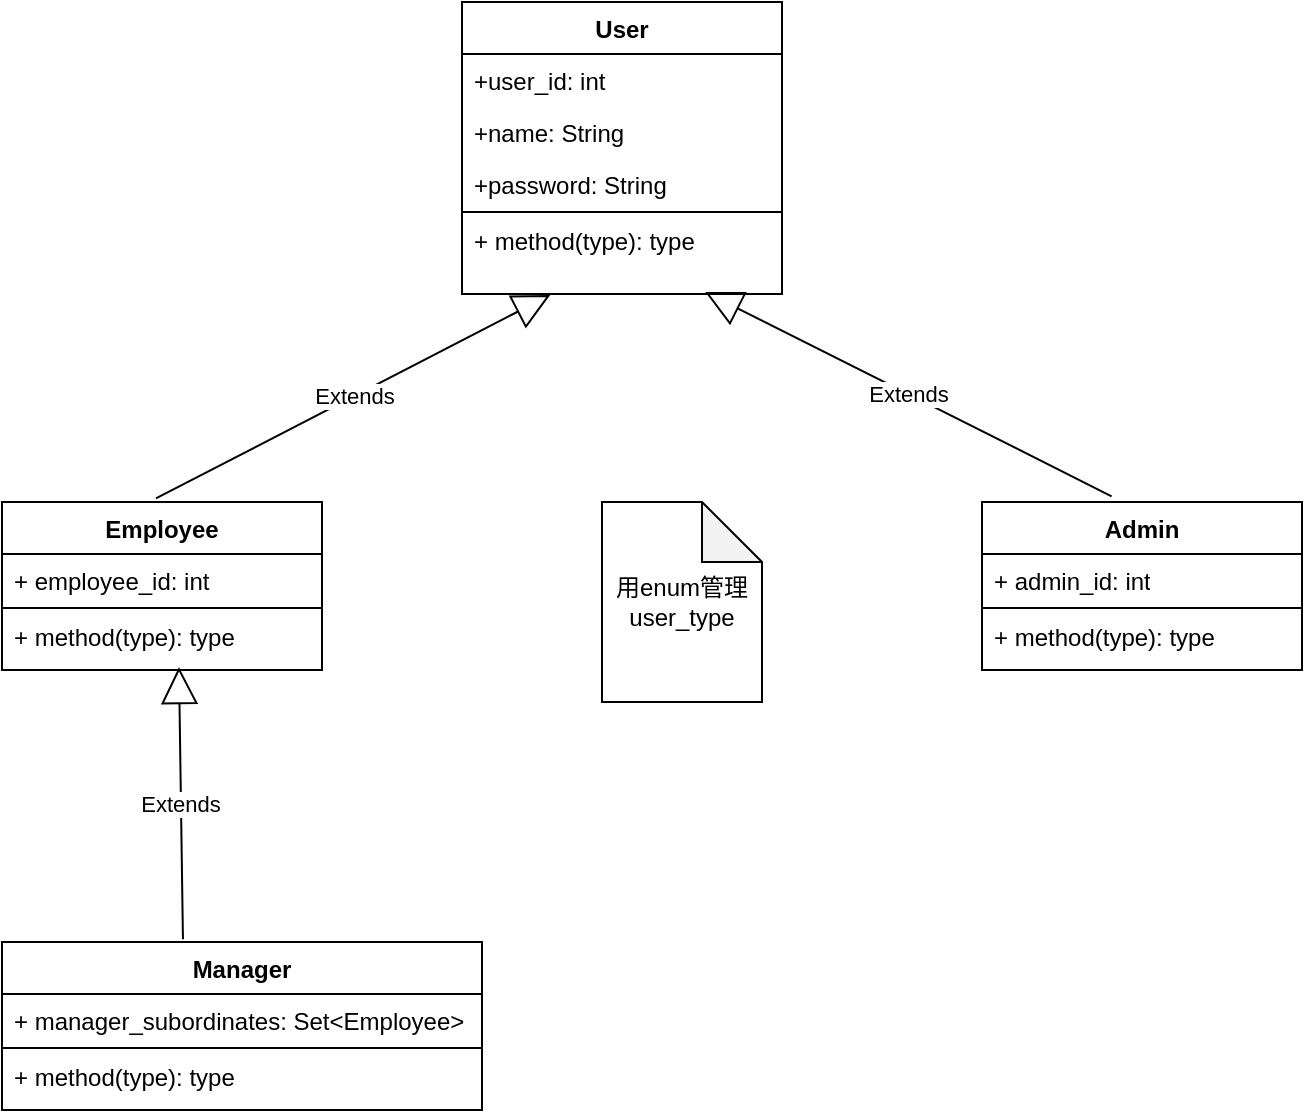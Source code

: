 <mxfile version="22.1.2" type="device">
  <diagram id="C5RBs43oDa-KdzZeNtuy" name="Page-1">
    <mxGraphModel dx="1198" dy="710" grid="1" gridSize="10" guides="1" tooltips="1" connect="1" arrows="1" fold="1" page="1" pageScale="1" pageWidth="827" pageHeight="1169" math="0" shadow="0">
      <root>
        <mxCell id="WIyWlLk6GJQsqaUBKTNV-0" />
        <mxCell id="WIyWlLk6GJQsqaUBKTNV-1" parent="WIyWlLk6GJQsqaUBKTNV-0" />
        <object label="Employee" name="&#xa;" id="UoDbLmpDUhlFbHAa9mgF-0">
          <mxCell style="swimlane;fontStyle=1;align=center;verticalAlign=top;childLayout=stackLayout;horizontal=1;startSize=26;horizontalStack=0;resizeParent=1;resizeParentMax=0;resizeLast=0;collapsible=1;marginBottom=0;whiteSpace=wrap;html=1;" vertex="1" parent="WIyWlLk6GJQsqaUBKTNV-1">
            <mxGeometry x="370" y="290" width="160" height="84" as="geometry">
              <mxRectangle x="370" y="290" width="100" height="30" as="alternateBounds" />
            </mxGeometry>
          </mxCell>
        </object>
        <mxCell id="UoDbLmpDUhlFbHAa9mgF-1" value="+ employee_id: int&lt;br&gt;" style="text;strokeColor=none;fillColor=none;align=left;verticalAlign=top;spacingLeft=4;spacingRight=4;overflow=hidden;rotatable=0;points=[[0,0.5],[1,0.5]];portConstraint=eastwest;whiteSpace=wrap;html=1;" vertex="1" parent="UoDbLmpDUhlFbHAa9mgF-0">
          <mxGeometry y="26" width="160" height="26" as="geometry" />
        </mxCell>
        <mxCell id="UoDbLmpDUhlFbHAa9mgF-2" value="" style="line;strokeWidth=1;fillColor=none;align=left;verticalAlign=middle;spacingTop=-1;spacingLeft=3;spacingRight=3;rotatable=0;labelPosition=right;points=[];portConstraint=eastwest;strokeColor=inherit;" vertex="1" parent="UoDbLmpDUhlFbHAa9mgF-0">
          <mxGeometry y="52" width="160" height="2" as="geometry" />
        </mxCell>
        <mxCell id="UoDbLmpDUhlFbHAa9mgF-3" value="+ method(type): type" style="text;strokeColor=none;fillColor=none;align=left;verticalAlign=top;spacingLeft=4;spacingRight=4;overflow=hidden;rotatable=0;points=[[0,0.5],[1,0.5]];portConstraint=eastwest;whiteSpace=wrap;html=1;" vertex="1" parent="UoDbLmpDUhlFbHAa9mgF-0">
          <mxGeometry y="54" width="160" height="30" as="geometry" />
        </mxCell>
        <object label="Manager" name="&#xa;" id="UoDbLmpDUhlFbHAa9mgF-8">
          <mxCell style="swimlane;fontStyle=1;align=center;verticalAlign=top;childLayout=stackLayout;horizontal=1;startSize=26;horizontalStack=0;resizeParent=1;resizeParentMax=0;resizeLast=0;collapsible=1;marginBottom=0;whiteSpace=wrap;html=1;" vertex="1" parent="WIyWlLk6GJQsqaUBKTNV-1">
            <mxGeometry x="370" y="510" width="240" height="84" as="geometry">
              <mxRectangle x="370" y="290" width="100" height="30" as="alternateBounds" />
            </mxGeometry>
          </mxCell>
        </object>
        <mxCell id="UoDbLmpDUhlFbHAa9mgF-9" value="+ manager_subordinates: Set&amp;lt;Employee&amp;gt;" style="text;strokeColor=none;fillColor=none;align=left;verticalAlign=top;spacingLeft=4;spacingRight=4;overflow=hidden;rotatable=0;points=[[0,0.5],[1,0.5]];portConstraint=eastwest;whiteSpace=wrap;html=1;" vertex="1" parent="UoDbLmpDUhlFbHAa9mgF-8">
          <mxGeometry y="26" width="240" height="26" as="geometry" />
        </mxCell>
        <mxCell id="UoDbLmpDUhlFbHAa9mgF-11" value="" style="line;strokeWidth=1;fillColor=none;align=left;verticalAlign=middle;spacingTop=-1;spacingLeft=3;spacingRight=3;rotatable=0;labelPosition=right;points=[];portConstraint=eastwest;strokeColor=inherit;" vertex="1" parent="UoDbLmpDUhlFbHAa9mgF-8">
          <mxGeometry y="52" width="240" height="2" as="geometry" />
        </mxCell>
        <mxCell id="UoDbLmpDUhlFbHAa9mgF-12" value="+ method(type): type" style="text;strokeColor=none;fillColor=none;align=left;verticalAlign=top;spacingLeft=4;spacingRight=4;overflow=hidden;rotatable=0;points=[[0,0.5],[1,0.5]];portConstraint=eastwest;whiteSpace=wrap;html=1;" vertex="1" parent="UoDbLmpDUhlFbHAa9mgF-8">
          <mxGeometry y="54" width="240" height="30" as="geometry" />
        </mxCell>
        <mxCell id="UoDbLmpDUhlFbHAa9mgF-13" value="Extends" style="endArrow=block;endSize=16;endFill=0;html=1;rounded=0;exitX=0.377;exitY=-0.017;exitDx=0;exitDy=0;exitPerimeter=0;entryX=0.553;entryY=0.952;entryDx=0;entryDy=0;entryPerimeter=0;" edge="1" parent="WIyWlLk6GJQsqaUBKTNV-1" source="UoDbLmpDUhlFbHAa9mgF-8" target="UoDbLmpDUhlFbHAa9mgF-3">
          <mxGeometry width="160" relative="1" as="geometry">
            <mxPoint x="350" y="350" as="sourcePoint" />
            <mxPoint x="510" y="350" as="targetPoint" />
          </mxGeometry>
        </mxCell>
        <object label="Admin" name="&#xa;" id="UoDbLmpDUhlFbHAa9mgF-14">
          <mxCell style="swimlane;fontStyle=1;align=center;verticalAlign=top;childLayout=stackLayout;horizontal=1;startSize=26;horizontalStack=0;resizeParent=1;resizeParentMax=0;resizeLast=0;collapsible=1;marginBottom=0;whiteSpace=wrap;html=1;" vertex="1" parent="WIyWlLk6GJQsqaUBKTNV-1">
            <mxGeometry x="860" y="290" width="160" height="84" as="geometry">
              <mxRectangle x="370" y="290" width="100" height="30" as="alternateBounds" />
            </mxGeometry>
          </mxCell>
        </object>
        <mxCell id="UoDbLmpDUhlFbHAa9mgF-15" value="+ admin_id: int" style="text;strokeColor=none;fillColor=none;align=left;verticalAlign=top;spacingLeft=4;spacingRight=4;overflow=hidden;rotatable=0;points=[[0,0.5],[1,0.5]];portConstraint=eastwest;whiteSpace=wrap;html=1;" vertex="1" parent="UoDbLmpDUhlFbHAa9mgF-14">
          <mxGeometry y="26" width="160" height="26" as="geometry" />
        </mxCell>
        <mxCell id="UoDbLmpDUhlFbHAa9mgF-17" value="" style="line;strokeWidth=1;fillColor=none;align=left;verticalAlign=middle;spacingTop=-1;spacingLeft=3;spacingRight=3;rotatable=0;labelPosition=right;points=[];portConstraint=eastwest;strokeColor=inherit;" vertex="1" parent="UoDbLmpDUhlFbHAa9mgF-14">
          <mxGeometry y="52" width="160" height="2" as="geometry" />
        </mxCell>
        <mxCell id="UoDbLmpDUhlFbHAa9mgF-18" value="+ method(type): type" style="text;strokeColor=none;fillColor=none;align=left;verticalAlign=top;spacingLeft=4;spacingRight=4;overflow=hidden;rotatable=0;points=[[0,0.5],[1,0.5]];portConstraint=eastwest;whiteSpace=wrap;html=1;" vertex="1" parent="UoDbLmpDUhlFbHAa9mgF-14">
          <mxGeometry y="54" width="160" height="30" as="geometry" />
        </mxCell>
        <object label="User" name="&#xa;" id="UoDbLmpDUhlFbHAa9mgF-19">
          <mxCell style="swimlane;fontStyle=1;align=center;verticalAlign=top;childLayout=stackLayout;horizontal=1;startSize=26;horizontalStack=0;resizeParent=1;resizeParentMax=0;resizeLast=0;collapsible=1;marginBottom=0;whiteSpace=wrap;html=1;" vertex="1" parent="WIyWlLk6GJQsqaUBKTNV-1">
            <mxGeometry x="600" y="40" width="160" height="146" as="geometry">
              <mxRectangle x="870" y="300" width="100" height="30" as="alternateBounds" />
            </mxGeometry>
          </mxCell>
        </object>
        <mxCell id="UoDbLmpDUhlFbHAa9mgF-25" value="+user_id: int" style="text;strokeColor=none;fillColor=none;align=left;verticalAlign=top;spacingLeft=4;spacingRight=4;overflow=hidden;rotatable=0;points=[[0,0.5],[1,0.5]];portConstraint=eastwest;whiteSpace=wrap;html=1;" vertex="1" parent="UoDbLmpDUhlFbHAa9mgF-19">
          <mxGeometry y="26" width="160" height="26" as="geometry" />
        </mxCell>
        <mxCell id="UoDbLmpDUhlFbHAa9mgF-21" value="+name: String" style="text;strokeColor=none;fillColor=none;align=left;verticalAlign=top;spacingLeft=4;spacingRight=4;overflow=hidden;rotatable=0;points=[[0,0.5],[1,0.5]];portConstraint=eastwest;whiteSpace=wrap;html=1;" vertex="1" parent="UoDbLmpDUhlFbHAa9mgF-19">
          <mxGeometry y="52" width="160" height="26" as="geometry" />
        </mxCell>
        <mxCell id="UoDbLmpDUhlFbHAa9mgF-24" value="+password: String" style="text;strokeColor=none;fillColor=none;align=left;verticalAlign=top;spacingLeft=4;spacingRight=4;overflow=hidden;rotatable=0;points=[[0,0.5],[1,0.5]];portConstraint=eastwest;whiteSpace=wrap;html=1;" vertex="1" parent="UoDbLmpDUhlFbHAa9mgF-19">
          <mxGeometry y="78" width="160" height="26" as="geometry" />
        </mxCell>
        <mxCell id="UoDbLmpDUhlFbHAa9mgF-22" value="" style="line;strokeWidth=1;fillColor=none;align=left;verticalAlign=middle;spacingTop=-1;spacingLeft=3;spacingRight=3;rotatable=0;labelPosition=right;points=[];portConstraint=eastwest;strokeColor=inherit;" vertex="1" parent="UoDbLmpDUhlFbHAa9mgF-19">
          <mxGeometry y="104" width="160" height="2" as="geometry" />
        </mxCell>
        <mxCell id="UoDbLmpDUhlFbHAa9mgF-23" value="+ method(type): type" style="text;strokeColor=none;fillColor=none;align=left;verticalAlign=top;spacingLeft=4;spacingRight=4;overflow=hidden;rotatable=0;points=[[0,0.5],[1,0.5]];portConstraint=eastwest;whiteSpace=wrap;html=1;" vertex="1" parent="UoDbLmpDUhlFbHAa9mgF-19">
          <mxGeometry y="106" width="160" height="40" as="geometry" />
        </mxCell>
        <mxCell id="UoDbLmpDUhlFbHAa9mgF-26" value="Extends" style="endArrow=block;endSize=16;endFill=0;html=1;rounded=0;exitX=0.481;exitY=-0.021;exitDx=0;exitDy=0;exitPerimeter=0;entryX=0.276;entryY=1.011;entryDx=0;entryDy=0;entryPerimeter=0;" edge="1" parent="WIyWlLk6GJQsqaUBKTNV-1" source="UoDbLmpDUhlFbHAa9mgF-0" target="UoDbLmpDUhlFbHAa9mgF-23">
          <mxGeometry width="160" relative="1" as="geometry">
            <mxPoint x="672" y="352" as="sourcePoint" />
            <mxPoint x="670" y="216" as="targetPoint" />
          </mxGeometry>
        </mxCell>
        <mxCell id="UoDbLmpDUhlFbHAa9mgF-27" value="Extends" style="endArrow=block;endSize=16;endFill=0;html=1;rounded=0;exitX=0.405;exitY=-0.034;exitDx=0;exitDy=0;exitPerimeter=0;entryX=0.76;entryY=0.975;entryDx=0;entryDy=0;entryPerimeter=0;" edge="1" parent="WIyWlLk6GJQsqaUBKTNV-1" source="UoDbLmpDUhlFbHAa9mgF-14" target="UoDbLmpDUhlFbHAa9mgF-23">
          <mxGeometry width="160" relative="1" as="geometry">
            <mxPoint x="732" y="346" as="sourcePoint" />
            <mxPoint x="730" y="210" as="targetPoint" />
          </mxGeometry>
        </mxCell>
        <mxCell id="UoDbLmpDUhlFbHAa9mgF-28" value="用enum管理user_type" style="shape=note;whiteSpace=wrap;html=1;backgroundOutline=1;darkOpacity=0.05;" vertex="1" parent="WIyWlLk6GJQsqaUBKTNV-1">
          <mxGeometry x="670" y="290" width="80" height="100" as="geometry" />
        </mxCell>
      </root>
    </mxGraphModel>
  </diagram>
</mxfile>
